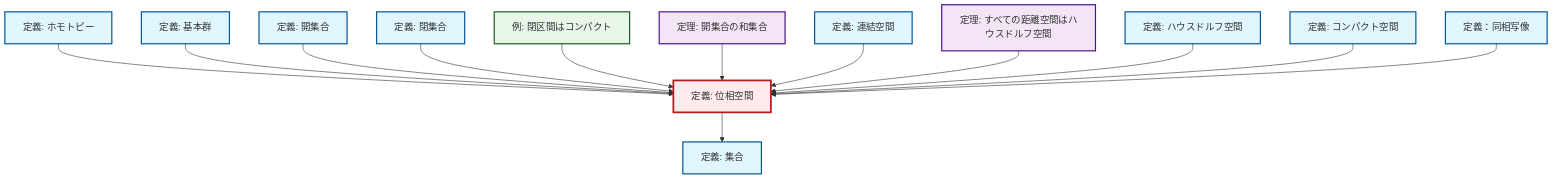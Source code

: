 graph TD
    classDef definition fill:#e1f5fe,stroke:#01579b,stroke-width:2px
    classDef theorem fill:#f3e5f5,stroke:#4a148c,stroke-width:2px
    classDef axiom fill:#fff3e0,stroke:#e65100,stroke-width:2px
    classDef example fill:#e8f5e9,stroke:#1b5e20,stroke-width:2px
    classDef current fill:#ffebee,stroke:#b71c1c,stroke-width:3px
    def-open-set["定義: 開集合"]:::definition
    def-set["定義: 集合"]:::definition
    thm-union-open-sets["定理: 開集合の和集合"]:::theorem
    def-hausdorff["定義: ハウスドルフ空間"]:::definition
    def-homotopy["定義: ホモトピー"]:::definition
    def-fundamental-group["定義: 基本群"]:::definition
    def-topological-space["定義: 位相空間"]:::definition
    def-closed-set["定義: 閉集合"]:::definition
    def-compact["定義: コンパクト空間"]:::definition
    ex-closed-interval-compact["例: 閉区間はコンパクト"]:::example
    def-connected["定義: 連結空間"]:::definition
    def-homeomorphism["定義：同相写像"]:::definition
    thm-metric-hausdorff["定理: すべての距離空間はハウスドルフ空間"]:::theorem
    def-topological-space --> def-set
    def-homotopy --> def-topological-space
    def-fundamental-group --> def-topological-space
    def-open-set --> def-topological-space
    def-closed-set --> def-topological-space
    ex-closed-interval-compact --> def-topological-space
    thm-union-open-sets --> def-topological-space
    def-connected --> def-topological-space
    thm-metric-hausdorff --> def-topological-space
    def-hausdorff --> def-topological-space
    def-compact --> def-topological-space
    def-homeomorphism --> def-topological-space
    class def-topological-space current